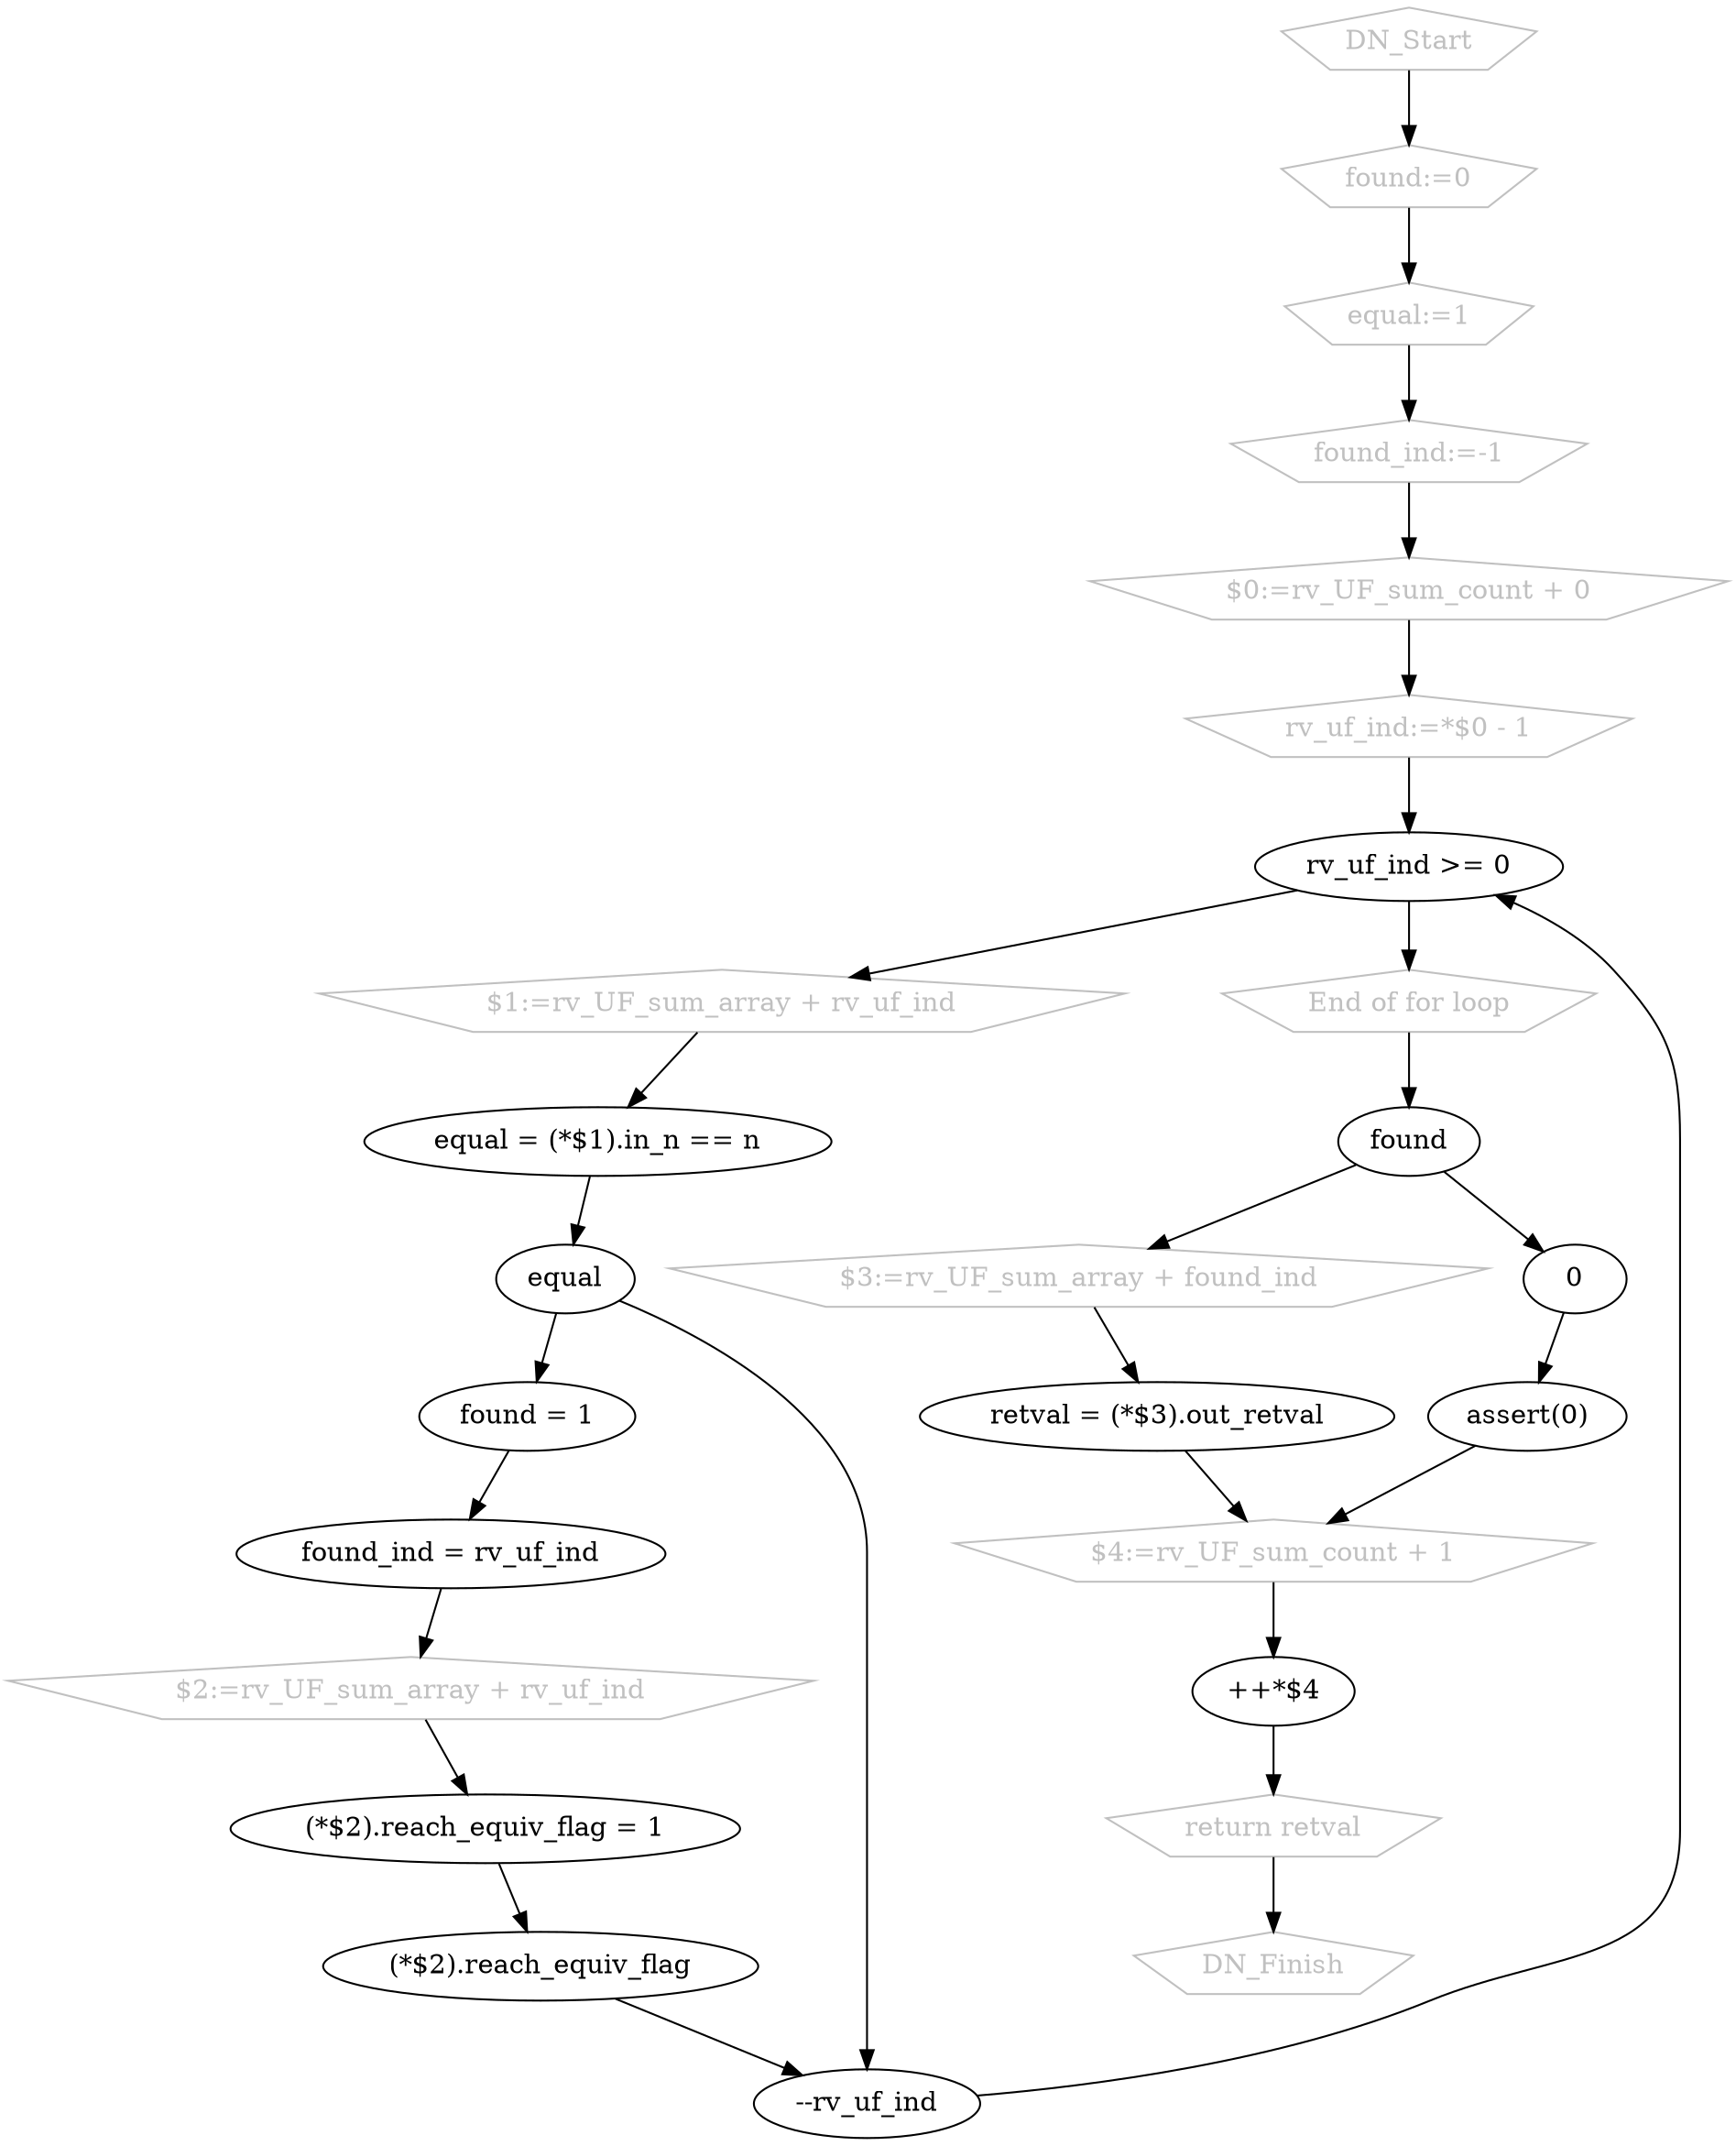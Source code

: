 digraph G{
0 [ label = "DN_Start" , fontcolor = "grey" , shape = "pentagon" , color = "grey" ];
2 [ label = "found:=0" , fontcolor = "grey" , shape = "pentagon" , color = "grey" ];
3 [ label = "equal:=1" , fontcolor = "grey" , shape = "pentagon" , color = "grey" ];
4 [ label = "found_ind:=-1" , fontcolor = "grey" , shape = "pentagon" , color = "grey" ];
5 [ label = "$0:=rv_UF_sum_count + 0" , fontcolor = "grey" , shape = "pentagon" , color = "grey" ];
6 [ label = "rv_uf_ind:=*$0 - 1" , fontcolor = "grey" , shape = "pentagon" , color = "grey" ];
8 [ label = "rv_uf_ind >= 0" ];
9 [ label = "$1:=rv_UF_sum_array + rv_uf_ind" , fontcolor = "grey" , shape = "pentagon" , color = "grey" ];
10 [ label = "equal = (*$1).in_n == n" ];
11 [ label = "equal" ];
12 [ label = "found = 1" ];
13 [ label = "found_ind = rv_uf_ind" ];
14 [ label = "$2:=rv_UF_sum_array + rv_uf_ind" , fontcolor = "grey" , shape = "pentagon" , color = "grey" ];
15 [ label = "(*$2).reach_equiv_flag = 1" ];
16 [ label = "(*$2).reach_equiv_flag" ];
18 [ label = "--rv_uf_ind" ];
19 [ label = "End of for loop" , fontcolor = "grey" , shape = "pentagon" , color = "grey" ];
20 [ label = "found" ];
21 [ label = "$3:=rv_UF_sum_array + found_ind" , fontcolor = "grey" , shape = "pentagon" , color = "grey" ];
22 [ label = "retval = (*$3).out_retval" ];
23 [ label = "0" ];
24 [ label = "assert(0)" ];
25 [ label = "$4:=rv_UF_sum_count + 1" , fontcolor = "grey" , shape = "pentagon" , color = "grey" ];
26 [ label = "++*$4" ];
27 [ label = "return retval" , fontcolor = "grey" , shape = "pentagon" , color = "grey" ];
28 [ label = "DN_Finish" , fontcolor = "grey" , shape = "pentagon" , color = "grey" ];
0->2;
2->3;
3->4;
4->5;
5->6;
6->8;
18->8;
8->9;
9->10;
10->11;
11->12;
12->13;
13->14;
14->15;
15->16;
16->18;
11->18;
8->19;
19->20;
20->21;
21->22;
20->23;
23->24;
22->25;
24->25;
25->26;
26->27;
27->28;
}
